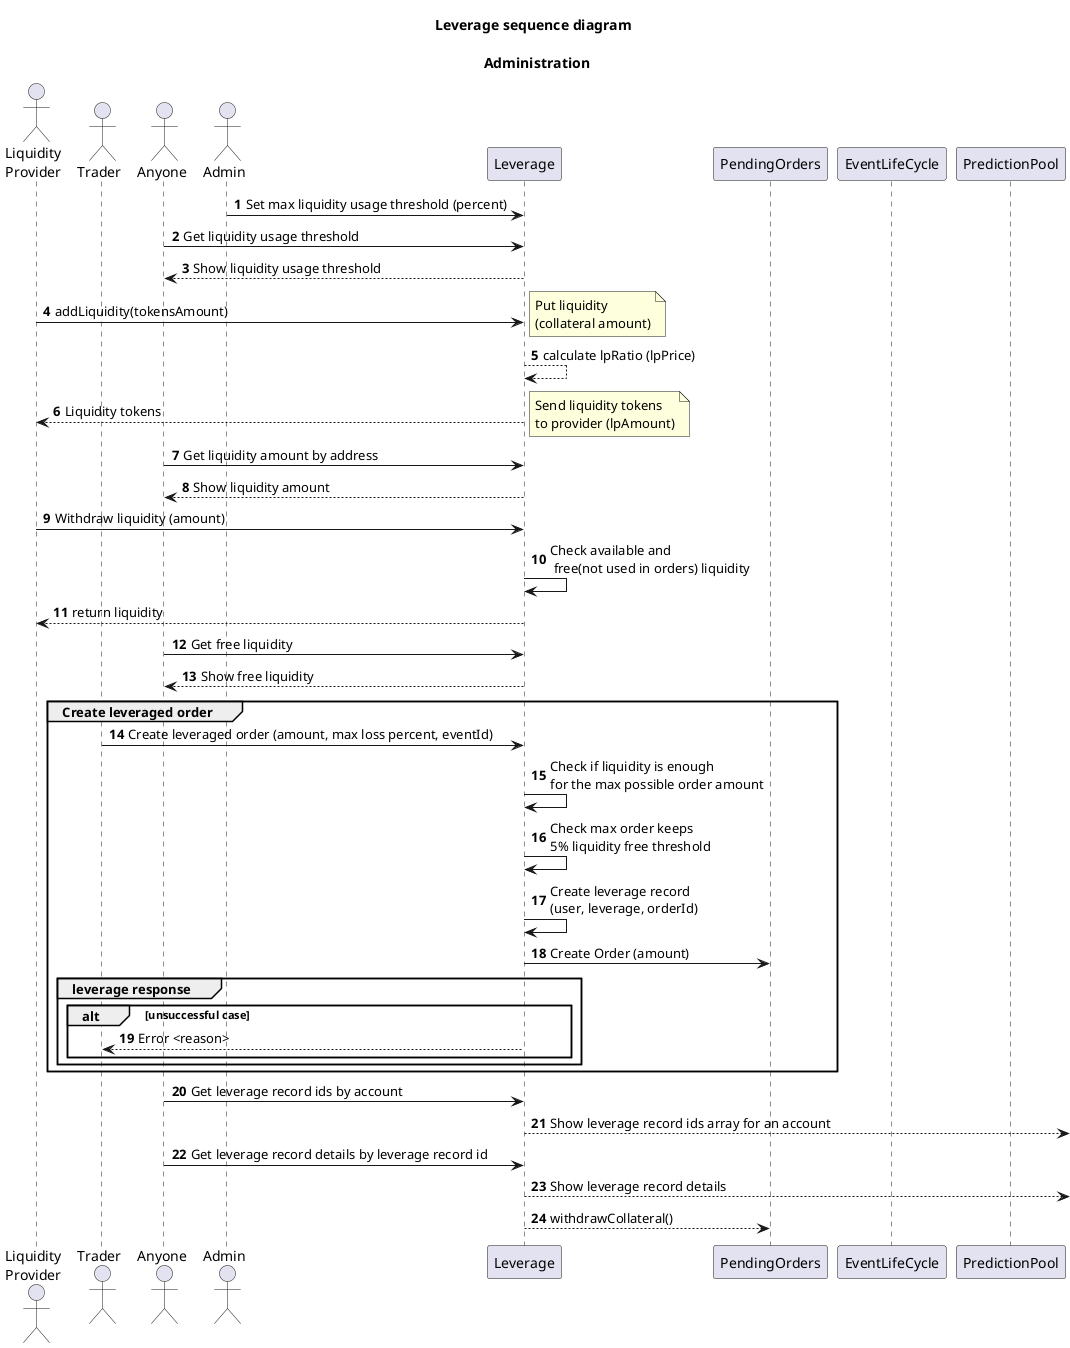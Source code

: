 @startuml
'https://plantuml.com/sequence-diagram

title Leverage sequence diagram \n\n Administration

autonumber

actor "Liquidity\nProvider" as provider
actor Trader as trader
actor Anyone as any
actor Admin as admin
participant Leverage as lc
participant PendingOrders as poc
participant EventLifeCycle as elc
participant PredictionPool as pp

admin -> lc: Set max liquidity usage threshold (percent)
any -> lc: Get liquidity usage threshold
lc --> any: Show liquidity usage threshold

'newpage Add Liquidity

provider -> lc: addLiquidity(tokensAmount)
note right
Put liquidity
(collateral amount)
end note
lc --> lc: calculate lpRatio (lpPrice)
lc --> provider: Liquidity tokens
note right
Send liquidity tokens
to provider (lpAmount)
end note
any -> lc: Get liquidity amount by address
lc --> any: Show liquidity amount
provider -> lc: Withdraw liquidity (amount)
lc -> lc: Check available and\n free(not used in orders) liquidity
lc --> provider: return liquidity
any -> lc: Get free liquidity
lc --> any: Show free liquidity


'newpage Execute leveraged order
group Create leveraged order
trader -> lc: Create leveraged order (amount, max loss percent, eventId)
lc -> lc: Check if liquidity is enough\nfor the max possible order amount
lc -> lc: Check max order keeps\n5% liquidity free threshold
lc -> lc: Create leverage record\n(user, leverage, orderId)
lc -> poc: Create Order (amount)
   group leverage response
       alt unsuccessful case
           lc --> trader: Error <reason>
       end
   end
end

any -> lc: Get leverage record ids by account
lc -->: Show leverage record ids array for an account
any -> lc: Get leverage record details by leverage record id
lc -->: Show leverage record details
lc --> poc: withdrawCollateral()
@enduml
